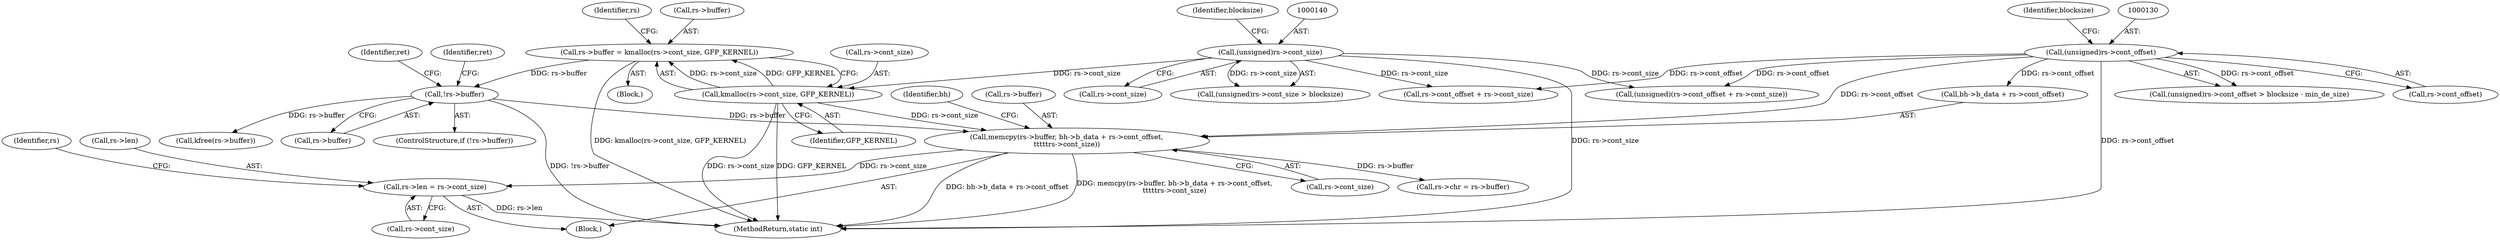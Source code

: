 digraph "0_linux_f54e18f1b831c92f6512d2eedb224cd63d607d3d@pointer" {
"1000237" [label="(Call,rs->len = rs->cont_size)"];
"1000214" [label="(Call,memcpy(rs->buffer, bh->b_data + rs->cont_offset,\n\t\t\t\t\trs->cont_size))"];
"1000178" [label="(Call,!rs->buffer)"];
"1000168" [label="(Call,rs->buffer = kmalloc(rs->cont_size, GFP_KERNEL))"];
"1000172" [label="(Call,kmalloc(rs->cont_size, GFP_KERNEL))"];
"1000139" [label="(Call,(unsigned)rs->cont_size)"];
"1000129" [label="(Call,(unsigned)rs->cont_offset)"];
"1000180" [label="(Identifier,rs)"];
"1000241" [label="(Call,rs->cont_size)"];
"1000144" [label="(Identifier,blocksize)"];
"1000148" [label="(Call,rs->cont_offset + rs->cont_size)"];
"1000129" [label="(Call,(unsigned)rs->cont_offset)"];
"1000178" [label="(Call,!rs->buffer)"];
"1000184" [label="(Identifier,ret)"];
"1000138" [label="(Call,(unsigned)rs->cont_size > blocksize)"];
"1000218" [label="(Call,bh->b_data + rs->cont_offset)"];
"1000246" [label="(Identifier,rs)"];
"1000214" [label="(Call,memcpy(rs->buffer, bh->b_data + rs->cont_offset,\n\t\t\t\t\trs->cont_size))"];
"1000169" [label="(Call,rs->buffer)"];
"1000229" [label="(Identifier,bh)"];
"1000237" [label="(Call,rs->len = rs->cont_size)"];
"1000166" [label="(Block,)"];
"1000189" [label="(Identifier,ret)"];
"1000225" [label="(Call,rs->cont_size)"];
"1000176" [label="(Identifier,GFP_KERNEL)"];
"1000128" [label="(Call,(unsigned)rs->cont_offset > blocksize - min_de_size)"];
"1000135" [label="(Identifier,blocksize)"];
"1000172" [label="(Call,kmalloc(rs->cont_size, GFP_KERNEL))"];
"1000264" [label="(Call,kfree(rs->buffer))"];
"1000215" [label="(Call,rs->buffer)"];
"1000275" [label="(MethodReturn,static int)"];
"1000141" [label="(Call,rs->cont_size)"];
"1000173" [label="(Call,rs->cont_size)"];
"1000230" [label="(Call,rs->chr = rs->buffer)"];
"1000139" [label="(Call,(unsigned)rs->cont_size)"];
"1000131" [label="(Call,rs->cont_offset)"];
"1000179" [label="(Call,rs->buffer)"];
"1000177" [label="(ControlStructure,if (!rs->buffer))"];
"1000146" [label="(Call,(unsigned)(rs->cont_offset + rs->cont_size))"];
"1000213" [label="(Block,)"];
"1000168" [label="(Call,rs->buffer = kmalloc(rs->cont_size, GFP_KERNEL))"];
"1000238" [label="(Call,rs->len)"];
"1000237" -> "1000213"  [label="AST: "];
"1000237" -> "1000241"  [label="CFG: "];
"1000238" -> "1000237"  [label="AST: "];
"1000241" -> "1000237"  [label="AST: "];
"1000246" -> "1000237"  [label="CFG: "];
"1000237" -> "1000275"  [label="DDG: rs->len"];
"1000214" -> "1000237"  [label="DDG: rs->cont_size"];
"1000214" -> "1000213"  [label="AST: "];
"1000214" -> "1000225"  [label="CFG: "];
"1000215" -> "1000214"  [label="AST: "];
"1000218" -> "1000214"  [label="AST: "];
"1000225" -> "1000214"  [label="AST: "];
"1000229" -> "1000214"  [label="CFG: "];
"1000214" -> "1000275"  [label="DDG: memcpy(rs->buffer, bh->b_data + rs->cont_offset,\n\t\t\t\t\trs->cont_size)"];
"1000214" -> "1000275"  [label="DDG: bh->b_data + rs->cont_offset"];
"1000178" -> "1000214"  [label="DDG: rs->buffer"];
"1000129" -> "1000214"  [label="DDG: rs->cont_offset"];
"1000172" -> "1000214"  [label="DDG: rs->cont_size"];
"1000214" -> "1000230"  [label="DDG: rs->buffer"];
"1000178" -> "1000177"  [label="AST: "];
"1000178" -> "1000179"  [label="CFG: "];
"1000179" -> "1000178"  [label="AST: "];
"1000184" -> "1000178"  [label="CFG: "];
"1000189" -> "1000178"  [label="CFG: "];
"1000178" -> "1000275"  [label="DDG: !rs->buffer"];
"1000168" -> "1000178"  [label="DDG: rs->buffer"];
"1000178" -> "1000264"  [label="DDG: rs->buffer"];
"1000168" -> "1000166"  [label="AST: "];
"1000168" -> "1000172"  [label="CFG: "];
"1000169" -> "1000168"  [label="AST: "];
"1000172" -> "1000168"  [label="AST: "];
"1000180" -> "1000168"  [label="CFG: "];
"1000168" -> "1000275"  [label="DDG: kmalloc(rs->cont_size, GFP_KERNEL)"];
"1000172" -> "1000168"  [label="DDG: rs->cont_size"];
"1000172" -> "1000168"  [label="DDG: GFP_KERNEL"];
"1000172" -> "1000176"  [label="CFG: "];
"1000173" -> "1000172"  [label="AST: "];
"1000176" -> "1000172"  [label="AST: "];
"1000172" -> "1000275"  [label="DDG: GFP_KERNEL"];
"1000172" -> "1000275"  [label="DDG: rs->cont_size"];
"1000139" -> "1000172"  [label="DDG: rs->cont_size"];
"1000139" -> "1000138"  [label="AST: "];
"1000139" -> "1000141"  [label="CFG: "];
"1000140" -> "1000139"  [label="AST: "];
"1000141" -> "1000139"  [label="AST: "];
"1000144" -> "1000139"  [label="CFG: "];
"1000139" -> "1000275"  [label="DDG: rs->cont_size"];
"1000139" -> "1000138"  [label="DDG: rs->cont_size"];
"1000139" -> "1000146"  [label="DDG: rs->cont_size"];
"1000139" -> "1000148"  [label="DDG: rs->cont_size"];
"1000129" -> "1000128"  [label="AST: "];
"1000129" -> "1000131"  [label="CFG: "];
"1000130" -> "1000129"  [label="AST: "];
"1000131" -> "1000129"  [label="AST: "];
"1000135" -> "1000129"  [label="CFG: "];
"1000129" -> "1000275"  [label="DDG: rs->cont_offset"];
"1000129" -> "1000128"  [label="DDG: rs->cont_offset"];
"1000129" -> "1000146"  [label="DDG: rs->cont_offset"];
"1000129" -> "1000148"  [label="DDG: rs->cont_offset"];
"1000129" -> "1000218"  [label="DDG: rs->cont_offset"];
}
